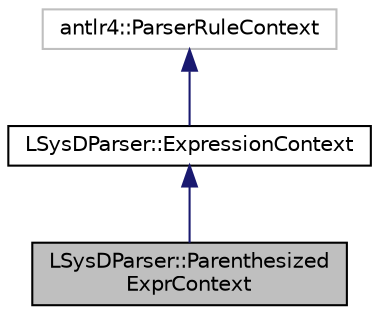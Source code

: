 digraph "LSysDParser::ParenthesizedExprContext"
{
 // LATEX_PDF_SIZE
  edge [fontname="Helvetica",fontsize="10",labelfontname="Helvetica",labelfontsize="10"];
  node [fontname="Helvetica",fontsize="10",shape=record];
  Node1 [label="LSysDParser::Parenthesized\lExprContext",height=0.2,width=0.4,color="black", fillcolor="grey75", style="filled", fontcolor="black",tooltip=" "];
  Node2 -> Node1 [dir="back",color="midnightblue",fontsize="10",style="solid",fontname="Helvetica"];
  Node2 [label="LSysDParser::ExpressionContext",height=0.2,width=0.4,color="black", fillcolor="white", style="filled",URL="$classLSysDParser_1_1ExpressionContext.html",tooltip=" "];
  Node3 -> Node2 [dir="back",color="midnightblue",fontsize="10",style="solid",fontname="Helvetica"];
  Node3 [label="antlr4::ParserRuleContext",height=0.2,width=0.4,color="grey75", fillcolor="white", style="filled",tooltip=" "];
}
